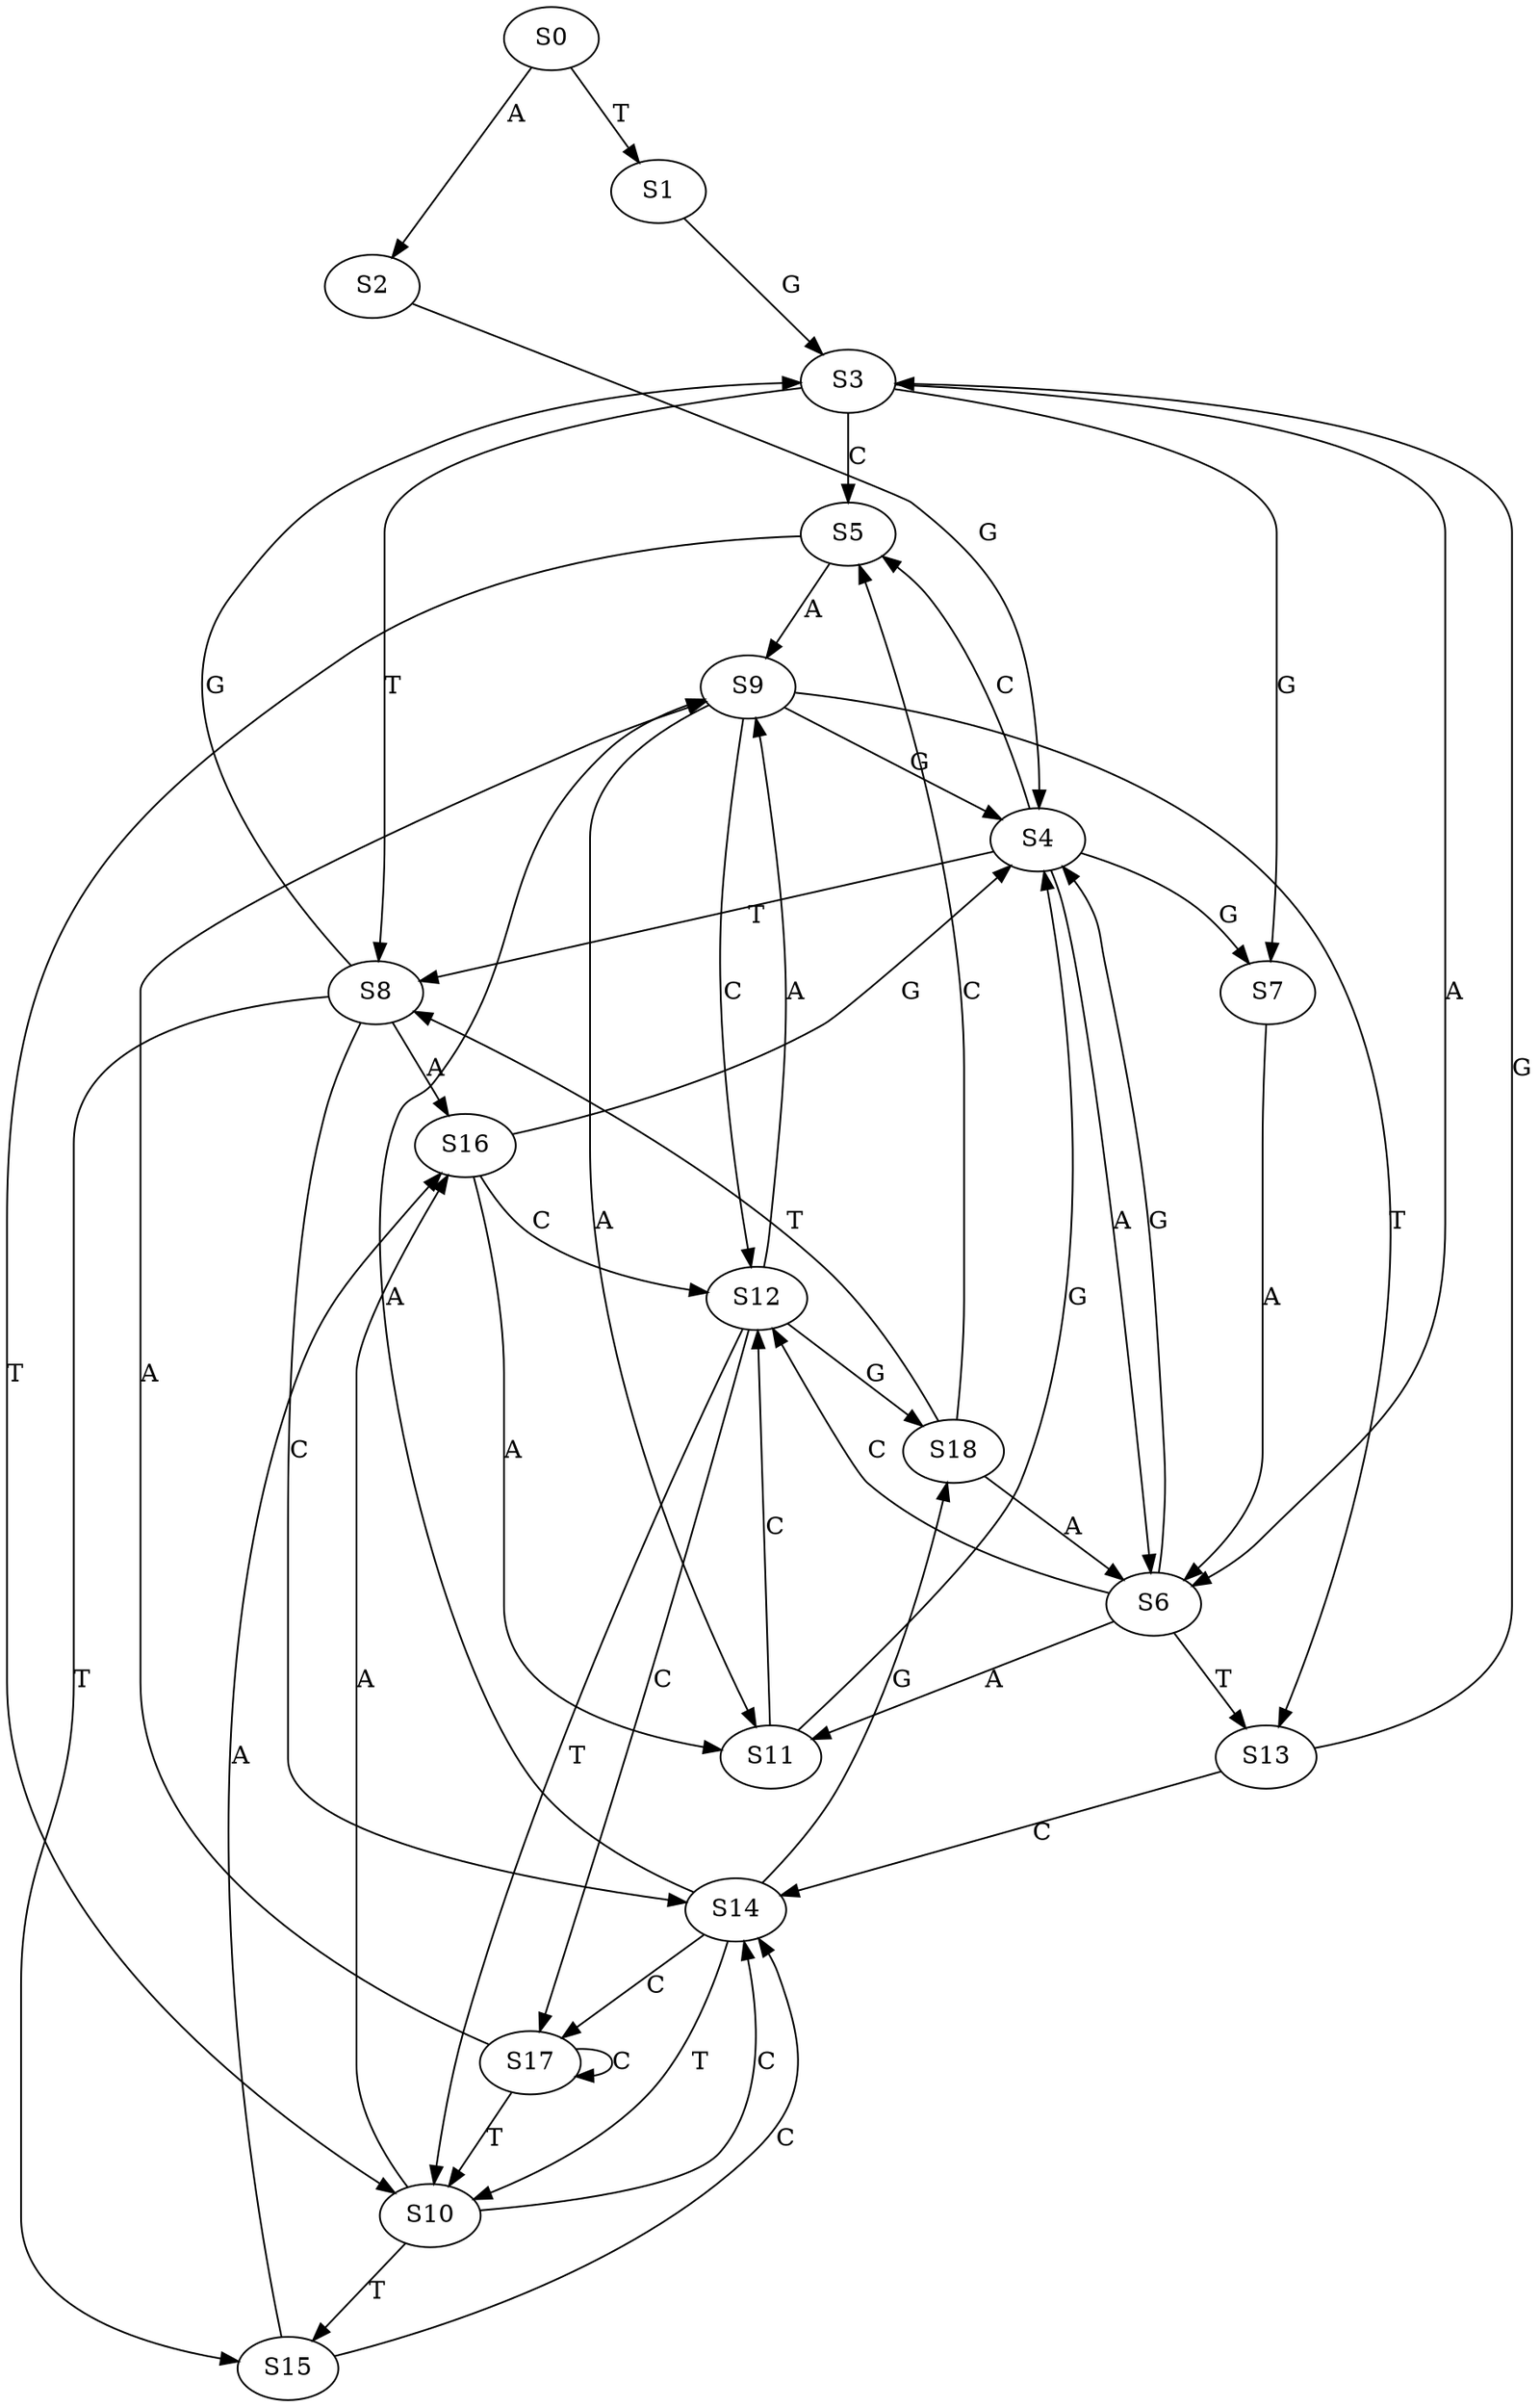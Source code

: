strict digraph  {
	S0 -> S1 [ label = T ];
	S0 -> S2 [ label = A ];
	S1 -> S3 [ label = G ];
	S2 -> S4 [ label = G ];
	S3 -> S5 [ label = C ];
	S3 -> S6 [ label = A ];
	S3 -> S7 [ label = G ];
	S3 -> S8 [ label = T ];
	S4 -> S8 [ label = T ];
	S4 -> S5 [ label = C ];
	S4 -> S6 [ label = A ];
	S4 -> S7 [ label = G ];
	S5 -> S9 [ label = A ];
	S5 -> S10 [ label = T ];
	S6 -> S11 [ label = A ];
	S6 -> S12 [ label = C ];
	S6 -> S13 [ label = T ];
	S6 -> S4 [ label = G ];
	S7 -> S6 [ label = A ];
	S8 -> S14 [ label = C ];
	S8 -> S15 [ label = T ];
	S8 -> S16 [ label = A ];
	S8 -> S3 [ label = G ];
	S9 -> S4 [ label = G ];
	S9 -> S13 [ label = T ];
	S9 -> S11 [ label = A ];
	S9 -> S12 [ label = C ];
	S10 -> S15 [ label = T ];
	S10 -> S16 [ label = A ];
	S10 -> S14 [ label = C ];
	S11 -> S4 [ label = G ];
	S11 -> S12 [ label = C ];
	S12 -> S17 [ label = C ];
	S12 -> S18 [ label = G ];
	S12 -> S9 [ label = A ];
	S12 -> S10 [ label = T ];
	S13 -> S3 [ label = G ];
	S13 -> S14 [ label = C ];
	S14 -> S9 [ label = A ];
	S14 -> S17 [ label = C ];
	S14 -> S18 [ label = G ];
	S14 -> S10 [ label = T ];
	S15 -> S16 [ label = A ];
	S15 -> S14 [ label = C ];
	S16 -> S4 [ label = G ];
	S16 -> S12 [ label = C ];
	S16 -> S11 [ label = A ];
	S17 -> S9 [ label = A ];
	S17 -> S10 [ label = T ];
	S17 -> S17 [ label = C ];
	S18 -> S6 [ label = A ];
	S18 -> S5 [ label = C ];
	S18 -> S8 [ label = T ];
}

